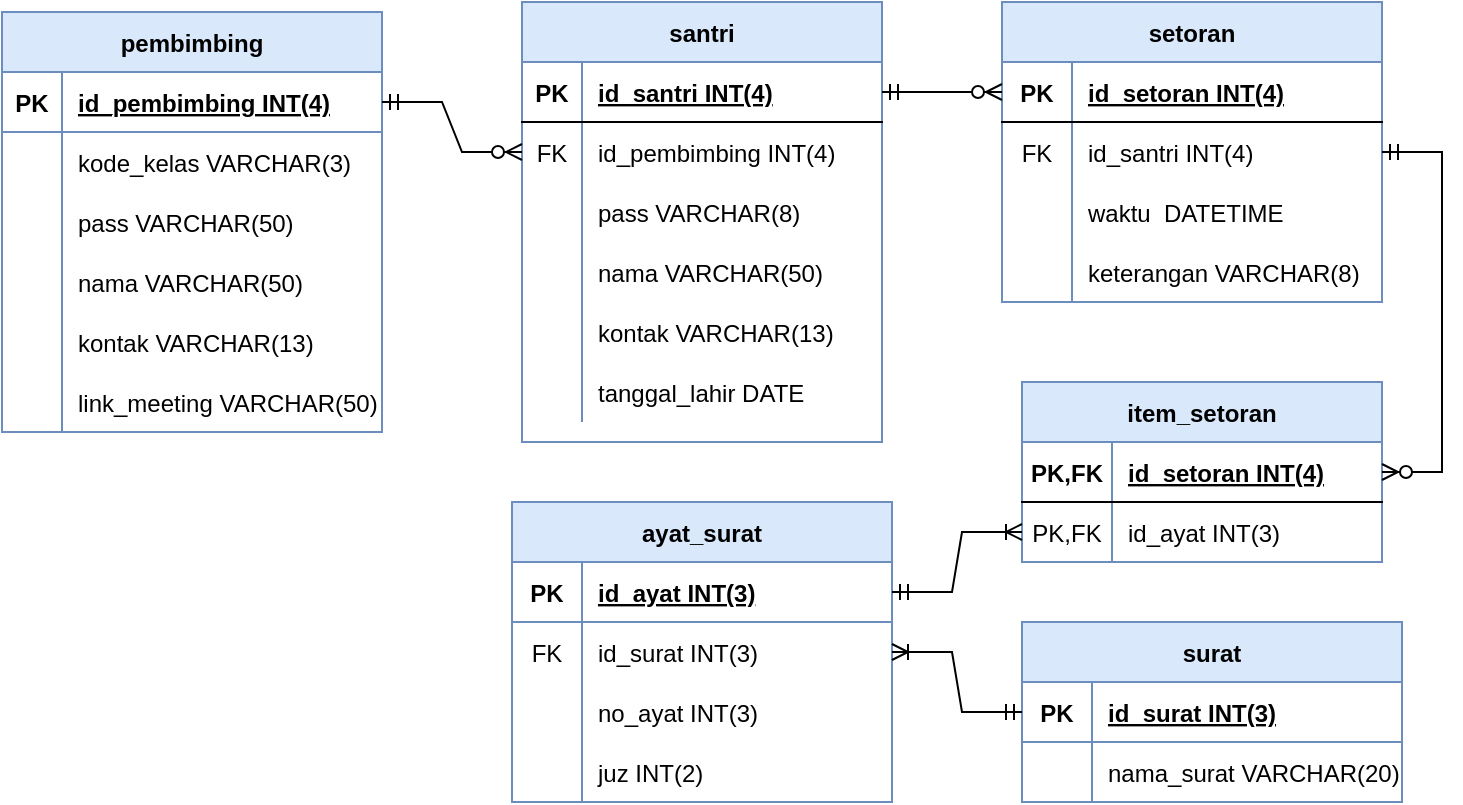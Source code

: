 <mxfile version="17.4.6" type="github">
  <diagram id="Fr9yUJr-Rjl9sP8dLjMn" name="Page-1">
    <mxGraphModel dx="1278" dy="481" grid="1" gridSize="10" guides="1" tooltips="1" connect="1" arrows="1" fold="1" page="1" pageScale="1" pageWidth="827" pageHeight="1169" math="0" shadow="0">
      <root>
        <mxCell id="0" />
        <mxCell id="1" parent="0" />
        <mxCell id="D70l-uoSPsNqt5g8-Inh-1" value="santri" style="shape=table;startSize=30;container=1;collapsible=1;childLayout=tableLayout;fixedRows=1;rowLines=0;fontStyle=1;align=center;resizeLast=1;fillColor=#dae8fc;strokeColor=#6c8ebf;" vertex="1" parent="1">
          <mxGeometry x="280" y="50" width="180" height="220" as="geometry" />
        </mxCell>
        <mxCell id="D70l-uoSPsNqt5g8-Inh-2" value="" style="shape=tableRow;horizontal=0;startSize=0;swimlaneHead=0;swimlaneBody=0;fillColor=none;collapsible=0;dropTarget=0;points=[[0,0.5],[1,0.5]];portConstraint=eastwest;top=0;left=0;right=0;bottom=1;" vertex="1" parent="D70l-uoSPsNqt5g8-Inh-1">
          <mxGeometry y="30" width="180" height="30" as="geometry" />
        </mxCell>
        <mxCell id="D70l-uoSPsNqt5g8-Inh-3" value="PK" style="shape=partialRectangle;connectable=0;fillColor=none;top=0;left=0;bottom=0;right=0;fontStyle=1;overflow=hidden;" vertex="1" parent="D70l-uoSPsNqt5g8-Inh-2">
          <mxGeometry width="30" height="30" as="geometry">
            <mxRectangle width="30" height="30" as="alternateBounds" />
          </mxGeometry>
        </mxCell>
        <mxCell id="D70l-uoSPsNqt5g8-Inh-4" value="id_santri INT(4)" style="shape=partialRectangle;connectable=0;fillColor=none;top=0;left=0;bottom=0;right=0;align=left;spacingLeft=6;fontStyle=5;overflow=hidden;" vertex="1" parent="D70l-uoSPsNqt5g8-Inh-2">
          <mxGeometry x="30" width="150" height="30" as="geometry">
            <mxRectangle width="150" height="30" as="alternateBounds" />
          </mxGeometry>
        </mxCell>
        <mxCell id="D70l-uoSPsNqt5g8-Inh-5" value="" style="shape=tableRow;horizontal=0;startSize=0;swimlaneHead=0;swimlaneBody=0;fillColor=none;collapsible=0;dropTarget=0;points=[[0,0.5],[1,0.5]];portConstraint=eastwest;top=0;left=0;right=0;bottom=0;" vertex="1" parent="D70l-uoSPsNqt5g8-Inh-1">
          <mxGeometry y="60" width="180" height="30" as="geometry" />
        </mxCell>
        <mxCell id="D70l-uoSPsNqt5g8-Inh-6" value="FK" style="shape=partialRectangle;connectable=0;fillColor=none;top=0;left=0;bottom=0;right=0;editable=1;overflow=hidden;" vertex="1" parent="D70l-uoSPsNqt5g8-Inh-5">
          <mxGeometry width="30" height="30" as="geometry">
            <mxRectangle width="30" height="30" as="alternateBounds" />
          </mxGeometry>
        </mxCell>
        <mxCell id="D70l-uoSPsNqt5g8-Inh-7" value="id_pembimbing INT(4)" style="shape=partialRectangle;connectable=0;fillColor=none;top=0;left=0;bottom=0;right=0;align=left;spacingLeft=6;overflow=hidden;" vertex="1" parent="D70l-uoSPsNqt5g8-Inh-5">
          <mxGeometry x="30" width="150" height="30" as="geometry">
            <mxRectangle width="150" height="30" as="alternateBounds" />
          </mxGeometry>
        </mxCell>
        <mxCell id="D70l-uoSPsNqt5g8-Inh-8" value="" style="shape=tableRow;horizontal=0;startSize=0;swimlaneHead=0;swimlaneBody=0;fillColor=none;collapsible=0;dropTarget=0;points=[[0,0.5],[1,0.5]];portConstraint=eastwest;top=0;left=0;right=0;bottom=0;" vertex="1" parent="D70l-uoSPsNqt5g8-Inh-1">
          <mxGeometry y="90" width="180" height="30" as="geometry" />
        </mxCell>
        <mxCell id="D70l-uoSPsNqt5g8-Inh-9" value="" style="shape=partialRectangle;connectable=0;fillColor=none;top=0;left=0;bottom=0;right=0;editable=1;overflow=hidden;" vertex="1" parent="D70l-uoSPsNqt5g8-Inh-8">
          <mxGeometry width="30" height="30" as="geometry">
            <mxRectangle width="30" height="30" as="alternateBounds" />
          </mxGeometry>
        </mxCell>
        <mxCell id="D70l-uoSPsNqt5g8-Inh-10" value="pass VARCHAR(8)" style="shape=partialRectangle;connectable=0;fillColor=none;top=0;left=0;bottom=0;right=0;align=left;spacingLeft=6;overflow=hidden;" vertex="1" parent="D70l-uoSPsNqt5g8-Inh-8">
          <mxGeometry x="30" width="150" height="30" as="geometry">
            <mxRectangle width="150" height="30" as="alternateBounds" />
          </mxGeometry>
        </mxCell>
        <mxCell id="D70l-uoSPsNqt5g8-Inh-11" value="" style="shape=tableRow;horizontal=0;startSize=0;swimlaneHead=0;swimlaneBody=0;fillColor=none;collapsible=0;dropTarget=0;points=[[0,0.5],[1,0.5]];portConstraint=eastwest;top=0;left=0;right=0;bottom=0;" vertex="1" parent="D70l-uoSPsNqt5g8-Inh-1">
          <mxGeometry y="120" width="180" height="30" as="geometry" />
        </mxCell>
        <mxCell id="D70l-uoSPsNqt5g8-Inh-12" value="" style="shape=partialRectangle;connectable=0;fillColor=none;top=0;left=0;bottom=0;right=0;editable=1;overflow=hidden;" vertex="1" parent="D70l-uoSPsNqt5g8-Inh-11">
          <mxGeometry width="30" height="30" as="geometry">
            <mxRectangle width="30" height="30" as="alternateBounds" />
          </mxGeometry>
        </mxCell>
        <mxCell id="D70l-uoSPsNqt5g8-Inh-13" value="nama VARCHAR(50)" style="shape=partialRectangle;connectable=0;fillColor=none;top=0;left=0;bottom=0;right=0;align=left;spacingLeft=6;overflow=hidden;" vertex="1" parent="D70l-uoSPsNqt5g8-Inh-11">
          <mxGeometry x="30" width="150" height="30" as="geometry">
            <mxRectangle width="150" height="30" as="alternateBounds" />
          </mxGeometry>
        </mxCell>
        <mxCell id="D70l-uoSPsNqt5g8-Inh-14" value="" style="shape=tableRow;horizontal=0;startSize=0;swimlaneHead=0;swimlaneBody=0;fillColor=none;collapsible=0;dropTarget=0;points=[[0,0.5],[1,0.5]];portConstraint=eastwest;top=0;left=0;right=0;bottom=0;" vertex="1" parent="D70l-uoSPsNqt5g8-Inh-1">
          <mxGeometry y="150" width="180" height="30" as="geometry" />
        </mxCell>
        <mxCell id="D70l-uoSPsNqt5g8-Inh-15" value="" style="shape=partialRectangle;connectable=0;fillColor=none;top=0;left=0;bottom=0;right=0;editable=1;overflow=hidden;" vertex="1" parent="D70l-uoSPsNqt5g8-Inh-14">
          <mxGeometry width="30" height="30" as="geometry">
            <mxRectangle width="30" height="30" as="alternateBounds" />
          </mxGeometry>
        </mxCell>
        <mxCell id="D70l-uoSPsNqt5g8-Inh-16" value="kontak VARCHAR(13)" style="shape=partialRectangle;connectable=0;fillColor=none;top=0;left=0;bottom=0;right=0;align=left;spacingLeft=6;overflow=hidden;" vertex="1" parent="D70l-uoSPsNqt5g8-Inh-14">
          <mxGeometry x="30" width="150" height="30" as="geometry">
            <mxRectangle width="150" height="30" as="alternateBounds" />
          </mxGeometry>
        </mxCell>
        <mxCell id="D70l-uoSPsNqt5g8-Inh-17" value="" style="shape=tableRow;horizontal=0;startSize=0;swimlaneHead=0;swimlaneBody=0;fillColor=none;collapsible=0;dropTarget=0;points=[[0,0.5],[1,0.5]];portConstraint=eastwest;top=0;left=0;right=0;bottom=0;" vertex="1" parent="D70l-uoSPsNqt5g8-Inh-1">
          <mxGeometry y="180" width="180" height="30" as="geometry" />
        </mxCell>
        <mxCell id="D70l-uoSPsNqt5g8-Inh-18" value="" style="shape=partialRectangle;connectable=0;fillColor=none;top=0;left=0;bottom=0;right=0;editable=1;overflow=hidden;" vertex="1" parent="D70l-uoSPsNqt5g8-Inh-17">
          <mxGeometry width="30" height="30" as="geometry">
            <mxRectangle width="30" height="30" as="alternateBounds" />
          </mxGeometry>
        </mxCell>
        <mxCell id="D70l-uoSPsNqt5g8-Inh-19" value="tanggal_lahir DATE" style="shape=partialRectangle;connectable=0;fillColor=none;top=0;left=0;bottom=0;right=0;align=left;spacingLeft=6;overflow=hidden;" vertex="1" parent="D70l-uoSPsNqt5g8-Inh-17">
          <mxGeometry x="30" width="150" height="30" as="geometry">
            <mxRectangle width="150" height="30" as="alternateBounds" />
          </mxGeometry>
        </mxCell>
        <mxCell id="D70l-uoSPsNqt5g8-Inh-20" value="pembimbing" style="shape=table;startSize=30;container=1;collapsible=1;childLayout=tableLayout;fixedRows=1;rowLines=0;fontStyle=1;align=center;resizeLast=1;fillColor=#dae8fc;strokeColor=#6c8ebf;" vertex="1" parent="1">
          <mxGeometry x="20" y="55" width="190" height="210" as="geometry" />
        </mxCell>
        <mxCell id="D70l-uoSPsNqt5g8-Inh-21" value="" style="shape=tableRow;horizontal=0;startSize=0;swimlaneHead=0;swimlaneBody=0;fillColor=none;collapsible=0;dropTarget=0;points=[[0,0.5],[1,0.5]];portConstraint=eastwest;top=0;left=0;right=0;bottom=1;strokeColor=#6c8ebf;gradientColor=#ffffff;" vertex="1" parent="D70l-uoSPsNqt5g8-Inh-20">
          <mxGeometry y="30" width="190" height="30" as="geometry" />
        </mxCell>
        <mxCell id="D70l-uoSPsNqt5g8-Inh-22" value="PK" style="shape=partialRectangle;connectable=0;fillColor=none;top=0;left=0;bottom=0;right=0;fontStyle=1;overflow=hidden;" vertex="1" parent="D70l-uoSPsNqt5g8-Inh-21">
          <mxGeometry width="30" height="30" as="geometry">
            <mxRectangle width="30" height="30" as="alternateBounds" />
          </mxGeometry>
        </mxCell>
        <mxCell id="D70l-uoSPsNqt5g8-Inh-23" value="id_pembimbing INT(4)" style="shape=partialRectangle;connectable=0;fillColor=none;top=0;left=0;bottom=0;right=0;align=left;spacingLeft=6;fontStyle=5;overflow=hidden;" vertex="1" parent="D70l-uoSPsNqt5g8-Inh-21">
          <mxGeometry x="30" width="160" height="30" as="geometry">
            <mxRectangle width="160" height="30" as="alternateBounds" />
          </mxGeometry>
        </mxCell>
        <mxCell id="D70l-uoSPsNqt5g8-Inh-24" value="" style="shape=tableRow;horizontal=0;startSize=0;swimlaneHead=0;swimlaneBody=0;fillColor=none;collapsible=0;dropTarget=0;points=[[0,0.5],[1,0.5]];portConstraint=eastwest;top=0;left=0;right=0;bottom=0;" vertex="1" parent="D70l-uoSPsNqt5g8-Inh-20">
          <mxGeometry y="60" width="190" height="30" as="geometry" />
        </mxCell>
        <mxCell id="D70l-uoSPsNqt5g8-Inh-25" value="" style="shape=partialRectangle;connectable=0;fillColor=none;top=0;left=0;bottom=0;right=0;editable=1;overflow=hidden;" vertex="1" parent="D70l-uoSPsNqt5g8-Inh-24">
          <mxGeometry width="30" height="30" as="geometry">
            <mxRectangle width="30" height="30" as="alternateBounds" />
          </mxGeometry>
        </mxCell>
        <mxCell id="D70l-uoSPsNqt5g8-Inh-26" value="kode_kelas VARCHAR(3)" style="shape=partialRectangle;connectable=0;fillColor=none;top=0;left=0;bottom=0;right=0;align=left;spacingLeft=6;overflow=hidden;" vertex="1" parent="D70l-uoSPsNqt5g8-Inh-24">
          <mxGeometry x="30" width="160" height="30" as="geometry">
            <mxRectangle width="160" height="30" as="alternateBounds" />
          </mxGeometry>
        </mxCell>
        <mxCell id="D70l-uoSPsNqt5g8-Inh-27" value="" style="shape=tableRow;horizontal=0;startSize=0;swimlaneHead=0;swimlaneBody=0;fillColor=none;collapsible=0;dropTarget=0;points=[[0,0.5],[1,0.5]];portConstraint=eastwest;top=0;left=0;right=0;bottom=0;" vertex="1" parent="D70l-uoSPsNqt5g8-Inh-20">
          <mxGeometry y="90" width="190" height="30" as="geometry" />
        </mxCell>
        <mxCell id="D70l-uoSPsNqt5g8-Inh-28" value="" style="shape=partialRectangle;connectable=0;fillColor=none;top=0;left=0;bottom=0;right=0;editable=1;overflow=hidden;" vertex="1" parent="D70l-uoSPsNqt5g8-Inh-27">
          <mxGeometry width="30" height="30" as="geometry">
            <mxRectangle width="30" height="30" as="alternateBounds" />
          </mxGeometry>
        </mxCell>
        <mxCell id="D70l-uoSPsNqt5g8-Inh-29" value="pass VARCHAR(50)" style="shape=partialRectangle;connectable=0;fillColor=none;top=0;left=0;bottom=0;right=0;align=left;spacingLeft=6;overflow=hidden;" vertex="1" parent="D70l-uoSPsNqt5g8-Inh-27">
          <mxGeometry x="30" width="160" height="30" as="geometry">
            <mxRectangle width="160" height="30" as="alternateBounds" />
          </mxGeometry>
        </mxCell>
        <mxCell id="D70l-uoSPsNqt5g8-Inh-30" value="" style="shape=tableRow;horizontal=0;startSize=0;swimlaneHead=0;swimlaneBody=0;fillColor=none;collapsible=0;dropTarget=0;points=[[0,0.5],[1,0.5]];portConstraint=eastwest;top=0;left=0;right=0;bottom=0;" vertex="1" parent="D70l-uoSPsNqt5g8-Inh-20">
          <mxGeometry y="120" width="190" height="30" as="geometry" />
        </mxCell>
        <mxCell id="D70l-uoSPsNqt5g8-Inh-31" value="" style="shape=partialRectangle;connectable=0;fillColor=none;top=0;left=0;bottom=0;right=0;editable=1;overflow=hidden;" vertex="1" parent="D70l-uoSPsNqt5g8-Inh-30">
          <mxGeometry width="30" height="30" as="geometry">
            <mxRectangle width="30" height="30" as="alternateBounds" />
          </mxGeometry>
        </mxCell>
        <mxCell id="D70l-uoSPsNqt5g8-Inh-32" value="nama VARCHAR(50)" style="shape=partialRectangle;connectable=0;fillColor=none;top=0;left=0;bottom=0;right=0;align=left;spacingLeft=6;overflow=hidden;" vertex="1" parent="D70l-uoSPsNqt5g8-Inh-30">
          <mxGeometry x="30" width="160" height="30" as="geometry">
            <mxRectangle width="160" height="30" as="alternateBounds" />
          </mxGeometry>
        </mxCell>
        <mxCell id="D70l-uoSPsNqt5g8-Inh-33" value="" style="shape=tableRow;horizontal=0;startSize=0;swimlaneHead=0;swimlaneBody=0;fillColor=none;collapsible=0;dropTarget=0;points=[[0,0.5],[1,0.5]];portConstraint=eastwest;top=0;left=0;right=0;bottom=0;" vertex="1" parent="D70l-uoSPsNqt5g8-Inh-20">
          <mxGeometry y="150" width="190" height="30" as="geometry" />
        </mxCell>
        <mxCell id="D70l-uoSPsNqt5g8-Inh-34" value="" style="shape=partialRectangle;connectable=0;fillColor=none;top=0;left=0;bottom=0;right=0;editable=1;overflow=hidden;" vertex="1" parent="D70l-uoSPsNqt5g8-Inh-33">
          <mxGeometry width="30" height="30" as="geometry">
            <mxRectangle width="30" height="30" as="alternateBounds" />
          </mxGeometry>
        </mxCell>
        <mxCell id="D70l-uoSPsNqt5g8-Inh-35" value="kontak VARCHAR(13)" style="shape=partialRectangle;connectable=0;fillColor=none;top=0;left=0;bottom=0;right=0;align=left;spacingLeft=6;overflow=hidden;" vertex="1" parent="D70l-uoSPsNqt5g8-Inh-33">
          <mxGeometry x="30" width="160" height="30" as="geometry">
            <mxRectangle width="160" height="30" as="alternateBounds" />
          </mxGeometry>
        </mxCell>
        <mxCell id="D70l-uoSPsNqt5g8-Inh-36" value="" style="shape=tableRow;horizontal=0;startSize=0;swimlaneHead=0;swimlaneBody=0;fillColor=none;collapsible=0;dropTarget=0;points=[[0,0.5],[1,0.5]];portConstraint=eastwest;top=0;left=0;right=0;bottom=0;" vertex="1" parent="D70l-uoSPsNqt5g8-Inh-20">
          <mxGeometry y="180" width="190" height="30" as="geometry" />
        </mxCell>
        <mxCell id="D70l-uoSPsNqt5g8-Inh-37" value="" style="shape=partialRectangle;connectable=0;fillColor=none;top=0;left=0;bottom=0;right=0;editable=1;overflow=hidden;" vertex="1" parent="D70l-uoSPsNqt5g8-Inh-36">
          <mxGeometry width="30" height="30" as="geometry">
            <mxRectangle width="30" height="30" as="alternateBounds" />
          </mxGeometry>
        </mxCell>
        <mxCell id="D70l-uoSPsNqt5g8-Inh-38" value="link_meeting VARCHAR(50)" style="shape=partialRectangle;connectable=0;fillColor=none;top=0;left=0;bottom=0;right=0;align=left;spacingLeft=6;overflow=hidden;" vertex="1" parent="D70l-uoSPsNqt5g8-Inh-36">
          <mxGeometry x="30" width="160" height="30" as="geometry">
            <mxRectangle width="160" height="30" as="alternateBounds" />
          </mxGeometry>
        </mxCell>
        <mxCell id="D70l-uoSPsNqt5g8-Inh-39" value="setoran" style="shape=table;startSize=30;container=1;collapsible=1;childLayout=tableLayout;fixedRows=1;rowLines=0;fontStyle=1;align=center;resizeLast=1;fillColor=#dae8fc;strokeColor=#6c8ebf;" vertex="1" parent="1">
          <mxGeometry x="520" y="50" width="190" height="150" as="geometry" />
        </mxCell>
        <mxCell id="D70l-uoSPsNqt5g8-Inh-40" value="" style="shape=tableRow;horizontal=0;startSize=0;swimlaneHead=0;swimlaneBody=0;fillColor=none;collapsible=0;dropTarget=0;points=[[0,0.5],[1,0.5]];portConstraint=eastwest;top=0;left=0;right=0;bottom=1;" vertex="1" parent="D70l-uoSPsNqt5g8-Inh-39">
          <mxGeometry y="30" width="190" height="30" as="geometry" />
        </mxCell>
        <mxCell id="D70l-uoSPsNqt5g8-Inh-41" value="PK" style="shape=partialRectangle;connectable=0;fillColor=none;top=0;left=0;bottom=0;right=0;fontStyle=1;overflow=hidden;" vertex="1" parent="D70l-uoSPsNqt5g8-Inh-40">
          <mxGeometry width="35.0" height="30" as="geometry">
            <mxRectangle width="35.0" height="30" as="alternateBounds" />
          </mxGeometry>
        </mxCell>
        <mxCell id="D70l-uoSPsNqt5g8-Inh-42" value="id_setoran INT(4)" style="shape=partialRectangle;connectable=0;fillColor=none;top=0;left=0;bottom=0;right=0;align=left;spacingLeft=6;fontStyle=5;overflow=hidden;" vertex="1" parent="D70l-uoSPsNqt5g8-Inh-40">
          <mxGeometry x="35.0" width="155.0" height="30" as="geometry">
            <mxRectangle width="155.0" height="30" as="alternateBounds" />
          </mxGeometry>
        </mxCell>
        <mxCell id="D70l-uoSPsNqt5g8-Inh-43" value="" style="shape=tableRow;horizontal=0;startSize=0;swimlaneHead=0;swimlaneBody=0;fillColor=none;collapsible=0;dropTarget=0;points=[[0,0.5],[1,0.5]];portConstraint=eastwest;top=0;left=0;right=0;bottom=0;" vertex="1" parent="D70l-uoSPsNqt5g8-Inh-39">
          <mxGeometry y="60" width="190" height="30" as="geometry" />
        </mxCell>
        <mxCell id="D70l-uoSPsNqt5g8-Inh-44" value="FK" style="shape=partialRectangle;connectable=0;fillColor=none;top=0;left=0;bottom=0;right=0;editable=1;overflow=hidden;" vertex="1" parent="D70l-uoSPsNqt5g8-Inh-43">
          <mxGeometry width="35.0" height="30" as="geometry">
            <mxRectangle width="35.0" height="30" as="alternateBounds" />
          </mxGeometry>
        </mxCell>
        <mxCell id="D70l-uoSPsNqt5g8-Inh-45" value="id_santri INT(4)" style="shape=partialRectangle;connectable=0;fillColor=none;top=0;left=0;bottom=0;right=0;align=left;spacingLeft=6;overflow=hidden;" vertex="1" parent="D70l-uoSPsNqt5g8-Inh-43">
          <mxGeometry x="35.0" width="155.0" height="30" as="geometry">
            <mxRectangle width="155.0" height="30" as="alternateBounds" />
          </mxGeometry>
        </mxCell>
        <mxCell id="D70l-uoSPsNqt5g8-Inh-46" value="" style="shape=tableRow;horizontal=0;startSize=0;swimlaneHead=0;swimlaneBody=0;fillColor=none;collapsible=0;dropTarget=0;points=[[0,0.5],[1,0.5]];portConstraint=eastwest;top=0;left=0;right=0;bottom=0;" vertex="1" parent="D70l-uoSPsNqt5g8-Inh-39">
          <mxGeometry y="90" width="190" height="30" as="geometry" />
        </mxCell>
        <mxCell id="D70l-uoSPsNqt5g8-Inh-47" value="" style="shape=partialRectangle;connectable=0;fillColor=none;top=0;left=0;bottom=0;right=0;editable=1;overflow=hidden;" vertex="1" parent="D70l-uoSPsNqt5g8-Inh-46">
          <mxGeometry width="35.0" height="30" as="geometry">
            <mxRectangle width="35.0" height="30" as="alternateBounds" />
          </mxGeometry>
        </mxCell>
        <mxCell id="D70l-uoSPsNqt5g8-Inh-48" value="waktu  DATETIME" style="shape=partialRectangle;connectable=0;fillColor=none;top=0;left=0;bottom=0;right=0;align=left;spacingLeft=6;overflow=hidden;" vertex="1" parent="D70l-uoSPsNqt5g8-Inh-46">
          <mxGeometry x="35.0" width="155.0" height="30" as="geometry">
            <mxRectangle width="155.0" height="30" as="alternateBounds" />
          </mxGeometry>
        </mxCell>
        <mxCell id="D70l-uoSPsNqt5g8-Inh-49" value="" style="shape=tableRow;horizontal=0;startSize=0;swimlaneHead=0;swimlaneBody=0;fillColor=none;collapsible=0;dropTarget=0;points=[[0,0.5],[1,0.5]];portConstraint=eastwest;top=0;left=0;right=0;bottom=0;" vertex="1" parent="D70l-uoSPsNqt5g8-Inh-39">
          <mxGeometry y="120" width="190" height="30" as="geometry" />
        </mxCell>
        <mxCell id="D70l-uoSPsNqt5g8-Inh-50" value="" style="shape=partialRectangle;connectable=0;fillColor=none;top=0;left=0;bottom=0;right=0;editable=1;overflow=hidden;" vertex="1" parent="D70l-uoSPsNqt5g8-Inh-49">
          <mxGeometry width="35.0" height="30" as="geometry">
            <mxRectangle width="35.0" height="30" as="alternateBounds" />
          </mxGeometry>
        </mxCell>
        <mxCell id="D70l-uoSPsNqt5g8-Inh-51" value="keterangan VARCHAR(8)" style="shape=partialRectangle;connectable=0;fillColor=none;top=0;left=0;bottom=0;right=0;align=left;spacingLeft=6;overflow=hidden;" vertex="1" parent="D70l-uoSPsNqt5g8-Inh-49">
          <mxGeometry x="35.0" width="155.0" height="30" as="geometry">
            <mxRectangle width="155.0" height="30" as="alternateBounds" />
          </mxGeometry>
        </mxCell>
        <mxCell id="D70l-uoSPsNqt5g8-Inh-52" value="item_setoran" style="shape=table;startSize=30;container=1;collapsible=1;childLayout=tableLayout;fixedRows=1;rowLines=0;fontStyle=1;align=center;resizeLast=1;fillColor=#dae8fc;strokeColor=#6c8ebf;" vertex="1" parent="1">
          <mxGeometry x="530" y="240" width="180" height="90" as="geometry" />
        </mxCell>
        <mxCell id="D70l-uoSPsNqt5g8-Inh-53" value="" style="shape=tableRow;horizontal=0;startSize=0;swimlaneHead=0;swimlaneBody=0;fillColor=none;collapsible=0;dropTarget=0;points=[[0,0.5],[1,0.5]];portConstraint=eastwest;top=0;left=0;right=0;bottom=1;" vertex="1" parent="D70l-uoSPsNqt5g8-Inh-52">
          <mxGeometry y="30" width="180" height="30" as="geometry" />
        </mxCell>
        <mxCell id="D70l-uoSPsNqt5g8-Inh-54" value="PK,FK" style="shape=partialRectangle;connectable=0;fillColor=none;top=0;left=0;bottom=0;right=0;fontStyle=1;overflow=hidden;" vertex="1" parent="D70l-uoSPsNqt5g8-Inh-53">
          <mxGeometry width="45" height="30" as="geometry">
            <mxRectangle width="45" height="30" as="alternateBounds" />
          </mxGeometry>
        </mxCell>
        <mxCell id="D70l-uoSPsNqt5g8-Inh-55" value="id_setoran INT(4)" style="shape=partialRectangle;connectable=0;fillColor=none;top=0;left=0;bottom=0;right=0;align=left;spacingLeft=6;fontStyle=5;overflow=hidden;" vertex="1" parent="D70l-uoSPsNqt5g8-Inh-53">
          <mxGeometry x="45" width="135" height="30" as="geometry">
            <mxRectangle width="135" height="30" as="alternateBounds" />
          </mxGeometry>
        </mxCell>
        <mxCell id="D70l-uoSPsNqt5g8-Inh-56" value="" style="shape=tableRow;horizontal=0;startSize=0;swimlaneHead=0;swimlaneBody=0;fillColor=none;collapsible=0;dropTarget=0;points=[[0,0.5],[1,0.5]];portConstraint=eastwest;top=0;left=0;right=0;bottom=0;" vertex="1" parent="D70l-uoSPsNqt5g8-Inh-52">
          <mxGeometry y="60" width="180" height="30" as="geometry" />
        </mxCell>
        <mxCell id="D70l-uoSPsNqt5g8-Inh-57" value="PK,FK" style="shape=partialRectangle;connectable=0;fillColor=none;top=0;left=0;bottom=0;right=0;editable=1;overflow=hidden;" vertex="1" parent="D70l-uoSPsNqt5g8-Inh-56">
          <mxGeometry width="45" height="30" as="geometry">
            <mxRectangle width="45" height="30" as="alternateBounds" />
          </mxGeometry>
        </mxCell>
        <mxCell id="D70l-uoSPsNqt5g8-Inh-58" value="id_ayat INT(3)" style="shape=partialRectangle;connectable=0;fillColor=none;top=0;left=0;bottom=0;right=0;align=left;spacingLeft=6;overflow=hidden;" vertex="1" parent="D70l-uoSPsNqt5g8-Inh-56">
          <mxGeometry x="45" width="135" height="30" as="geometry">
            <mxRectangle width="135" height="30" as="alternateBounds" />
          </mxGeometry>
        </mxCell>
        <mxCell id="D70l-uoSPsNqt5g8-Inh-59" value="surat" style="shape=table;startSize=30;container=1;collapsible=1;childLayout=tableLayout;fixedRows=1;rowLines=0;fontStyle=1;align=center;resizeLast=1;fillColor=#dae8fc;strokeColor=#6c8ebf;" vertex="1" parent="1">
          <mxGeometry x="530" y="360" width="190" height="90" as="geometry" />
        </mxCell>
        <mxCell id="D70l-uoSPsNqt5g8-Inh-60" value="" style="shape=tableRow;horizontal=0;startSize=0;swimlaneHead=0;swimlaneBody=0;fillColor=none;collapsible=0;dropTarget=0;points=[[0,0.5],[1,0.5]];portConstraint=eastwest;top=0;left=0;right=0;bottom=1;strokeColor=#6c8ebf;gradientColor=#ffffff;" vertex="1" parent="D70l-uoSPsNqt5g8-Inh-59">
          <mxGeometry y="30" width="190" height="30" as="geometry" />
        </mxCell>
        <mxCell id="D70l-uoSPsNqt5g8-Inh-61" value="PK" style="shape=partialRectangle;connectable=0;fillColor=none;top=0;left=0;bottom=0;right=0;fontStyle=1;overflow=hidden;" vertex="1" parent="D70l-uoSPsNqt5g8-Inh-60">
          <mxGeometry width="35" height="30" as="geometry">
            <mxRectangle width="35" height="30" as="alternateBounds" />
          </mxGeometry>
        </mxCell>
        <mxCell id="D70l-uoSPsNqt5g8-Inh-62" value="id_surat INT(3)" style="shape=partialRectangle;connectable=0;fillColor=none;top=0;left=0;bottom=0;right=0;align=left;spacingLeft=6;fontStyle=5;overflow=hidden;" vertex="1" parent="D70l-uoSPsNqt5g8-Inh-60">
          <mxGeometry x="35" width="155" height="30" as="geometry">
            <mxRectangle width="155" height="30" as="alternateBounds" />
          </mxGeometry>
        </mxCell>
        <mxCell id="D70l-uoSPsNqt5g8-Inh-63" value="" style="shape=tableRow;horizontal=0;startSize=0;swimlaneHead=0;swimlaneBody=0;fillColor=none;collapsible=0;dropTarget=0;points=[[0,0.5],[1,0.5]];portConstraint=eastwest;top=0;left=0;right=0;bottom=0;" vertex="1" parent="D70l-uoSPsNqt5g8-Inh-59">
          <mxGeometry y="60" width="190" height="30" as="geometry" />
        </mxCell>
        <mxCell id="D70l-uoSPsNqt5g8-Inh-64" value="" style="shape=partialRectangle;connectable=0;fillColor=none;top=0;left=0;bottom=0;right=0;editable=1;overflow=hidden;" vertex="1" parent="D70l-uoSPsNqt5g8-Inh-63">
          <mxGeometry width="35" height="30" as="geometry">
            <mxRectangle width="35" height="30" as="alternateBounds" />
          </mxGeometry>
        </mxCell>
        <mxCell id="D70l-uoSPsNqt5g8-Inh-65" value="nama_surat VARCHAR(20)" style="shape=partialRectangle;connectable=0;fillColor=none;top=0;left=0;bottom=0;right=0;align=left;spacingLeft=6;overflow=hidden;" vertex="1" parent="D70l-uoSPsNqt5g8-Inh-63">
          <mxGeometry x="35" width="155" height="30" as="geometry">
            <mxRectangle width="155" height="30" as="alternateBounds" />
          </mxGeometry>
        </mxCell>
        <mxCell id="D70l-uoSPsNqt5g8-Inh-66" value="" style="edgeStyle=entityRelationEdgeStyle;fontSize=12;html=1;endArrow=ERzeroToMany;startArrow=ERmandOne;rounded=0;entryX=0;entryY=0.5;entryDx=0;entryDy=0;exitX=1;exitY=0.5;exitDx=0;exitDy=0;" edge="1" parent="1" source="D70l-uoSPsNqt5g8-Inh-2" target="D70l-uoSPsNqt5g8-Inh-40">
          <mxGeometry width="100" height="100" relative="1" as="geometry">
            <mxPoint x="425" y="155" as="sourcePoint" />
            <mxPoint x="640" y="210" as="targetPoint" />
          </mxGeometry>
        </mxCell>
        <mxCell id="D70l-uoSPsNqt5g8-Inh-67" value="" style="edgeStyle=entityRelationEdgeStyle;fontSize=12;html=1;endArrow=ERzeroToMany;startArrow=ERmandOne;rounded=0;entryX=0;entryY=0.5;entryDx=0;entryDy=0;exitX=1;exitY=0.5;exitDx=0;exitDy=0;" edge="1" parent="1" source="D70l-uoSPsNqt5g8-Inh-21" target="D70l-uoSPsNqt5g8-Inh-5">
          <mxGeometry width="100" height="100" relative="1" as="geometry">
            <mxPoint x="720" y="110" as="sourcePoint" />
            <mxPoint x="630" y="250" as="targetPoint" />
          </mxGeometry>
        </mxCell>
        <mxCell id="D70l-uoSPsNqt5g8-Inh-68" value="" style="edgeStyle=entityRelationEdgeStyle;fontSize=12;html=1;endArrow=ERzeroToMany;startArrow=ERmandOne;rounded=0;entryX=1;entryY=0.5;entryDx=0;entryDy=0;exitX=1;exitY=0.5;exitDx=0;exitDy=0;" edge="1" parent="1" source="D70l-uoSPsNqt5g8-Inh-43" target="D70l-uoSPsNqt5g8-Inh-53">
          <mxGeometry width="100" height="100" relative="1" as="geometry">
            <mxPoint x="750" y="125" as="sourcePoint" />
            <mxPoint x="630" y="250" as="targetPoint" />
          </mxGeometry>
        </mxCell>
        <mxCell id="D70l-uoSPsNqt5g8-Inh-69" value="ayat_surat" style="shape=table;startSize=30;container=1;collapsible=1;childLayout=tableLayout;fixedRows=1;rowLines=0;fontStyle=1;align=center;resizeLast=1;fillColor=#dae8fc;strokeColor=#6c8ebf;" vertex="1" parent="1">
          <mxGeometry x="275" y="300" width="190" height="150" as="geometry" />
        </mxCell>
        <mxCell id="D70l-uoSPsNqt5g8-Inh-70" value="" style="shape=tableRow;horizontal=0;startSize=0;swimlaneHead=0;swimlaneBody=0;fillColor=none;collapsible=0;dropTarget=0;points=[[0,0.5],[1,0.5]];portConstraint=eastwest;top=0;left=0;right=0;bottom=1;strokeColor=#6c8ebf;gradientColor=#ffffff;" vertex="1" parent="D70l-uoSPsNqt5g8-Inh-69">
          <mxGeometry y="30" width="190" height="30" as="geometry" />
        </mxCell>
        <mxCell id="D70l-uoSPsNqt5g8-Inh-71" value="PK" style="shape=partialRectangle;connectable=0;fillColor=none;top=0;left=0;bottom=0;right=0;fontStyle=1;overflow=hidden;" vertex="1" parent="D70l-uoSPsNqt5g8-Inh-70">
          <mxGeometry width="35" height="30" as="geometry">
            <mxRectangle width="35" height="30" as="alternateBounds" />
          </mxGeometry>
        </mxCell>
        <mxCell id="D70l-uoSPsNqt5g8-Inh-72" value="id_ayat INT(3)" style="shape=partialRectangle;connectable=0;fillColor=none;top=0;left=0;bottom=0;right=0;align=left;spacingLeft=6;fontStyle=5;overflow=hidden;" vertex="1" parent="D70l-uoSPsNqt5g8-Inh-70">
          <mxGeometry x="35" width="155" height="30" as="geometry">
            <mxRectangle width="155" height="30" as="alternateBounds" />
          </mxGeometry>
        </mxCell>
        <mxCell id="D70l-uoSPsNqt5g8-Inh-73" value="" style="shape=tableRow;horizontal=0;startSize=0;swimlaneHead=0;swimlaneBody=0;fillColor=none;collapsible=0;dropTarget=0;points=[[0,0.5],[1,0.5]];portConstraint=eastwest;top=0;left=0;right=0;bottom=0;" vertex="1" parent="D70l-uoSPsNqt5g8-Inh-69">
          <mxGeometry y="60" width="190" height="30" as="geometry" />
        </mxCell>
        <mxCell id="D70l-uoSPsNqt5g8-Inh-74" value="FK" style="shape=partialRectangle;connectable=0;fillColor=none;top=0;left=0;bottom=0;right=0;editable=1;overflow=hidden;" vertex="1" parent="D70l-uoSPsNqt5g8-Inh-73">
          <mxGeometry width="35" height="30" as="geometry">
            <mxRectangle width="35" height="30" as="alternateBounds" />
          </mxGeometry>
        </mxCell>
        <mxCell id="D70l-uoSPsNqt5g8-Inh-75" value="id_surat INT(3)" style="shape=partialRectangle;connectable=0;fillColor=none;top=0;left=0;bottom=0;right=0;align=left;spacingLeft=6;overflow=hidden;" vertex="1" parent="D70l-uoSPsNqt5g8-Inh-73">
          <mxGeometry x="35" width="155" height="30" as="geometry">
            <mxRectangle width="155" height="30" as="alternateBounds" />
          </mxGeometry>
        </mxCell>
        <mxCell id="D70l-uoSPsNqt5g8-Inh-76" value="" style="shape=tableRow;horizontal=0;startSize=0;swimlaneHead=0;swimlaneBody=0;fillColor=none;collapsible=0;dropTarget=0;points=[[0,0.5],[1,0.5]];portConstraint=eastwest;top=0;left=0;right=0;bottom=0;" vertex="1" parent="D70l-uoSPsNqt5g8-Inh-69">
          <mxGeometry y="90" width="190" height="30" as="geometry" />
        </mxCell>
        <mxCell id="D70l-uoSPsNqt5g8-Inh-77" value="" style="shape=partialRectangle;connectable=0;fillColor=none;top=0;left=0;bottom=0;right=0;editable=1;overflow=hidden;" vertex="1" parent="D70l-uoSPsNqt5g8-Inh-76">
          <mxGeometry width="35" height="30" as="geometry">
            <mxRectangle width="35" height="30" as="alternateBounds" />
          </mxGeometry>
        </mxCell>
        <mxCell id="D70l-uoSPsNqt5g8-Inh-78" value="no_ayat INT(3)" style="shape=partialRectangle;connectable=0;fillColor=none;top=0;left=0;bottom=0;right=0;align=left;spacingLeft=6;overflow=hidden;" vertex="1" parent="D70l-uoSPsNqt5g8-Inh-76">
          <mxGeometry x="35" width="155" height="30" as="geometry">
            <mxRectangle width="155" height="30" as="alternateBounds" />
          </mxGeometry>
        </mxCell>
        <mxCell id="D70l-uoSPsNqt5g8-Inh-79" value="" style="shape=tableRow;horizontal=0;startSize=0;swimlaneHead=0;swimlaneBody=0;fillColor=none;collapsible=0;dropTarget=0;points=[[0,0.5],[1,0.5]];portConstraint=eastwest;top=0;left=0;right=0;bottom=0;" vertex="1" parent="D70l-uoSPsNqt5g8-Inh-69">
          <mxGeometry y="120" width="190" height="30" as="geometry" />
        </mxCell>
        <mxCell id="D70l-uoSPsNqt5g8-Inh-80" value="" style="shape=partialRectangle;connectable=0;fillColor=none;top=0;left=0;bottom=0;right=0;editable=1;overflow=hidden;" vertex="1" parent="D70l-uoSPsNqt5g8-Inh-79">
          <mxGeometry width="35" height="30" as="geometry">
            <mxRectangle width="35" height="30" as="alternateBounds" />
          </mxGeometry>
        </mxCell>
        <mxCell id="D70l-uoSPsNqt5g8-Inh-81" value="juz INT(2)" style="shape=partialRectangle;connectable=0;fillColor=none;top=0;left=0;bottom=0;right=0;align=left;spacingLeft=6;overflow=hidden;" vertex="1" parent="D70l-uoSPsNqt5g8-Inh-79">
          <mxGeometry x="35" width="155" height="30" as="geometry">
            <mxRectangle width="155" height="30" as="alternateBounds" />
          </mxGeometry>
        </mxCell>
        <mxCell id="D70l-uoSPsNqt5g8-Inh-82" value="" style="edgeStyle=entityRelationEdgeStyle;fontSize=12;html=1;endArrow=ERoneToMany;startArrow=ERmandOne;rounded=0;exitX=0;exitY=0.5;exitDx=0;exitDy=0;entryX=1;entryY=0.5;entryDx=0;entryDy=0;" edge="1" parent="1" source="D70l-uoSPsNqt5g8-Inh-60" target="D70l-uoSPsNqt5g8-Inh-73">
          <mxGeometry width="100" height="100" relative="1" as="geometry">
            <mxPoint x="450" y="480" as="sourcePoint" />
            <mxPoint x="465" y="375" as="targetPoint" />
          </mxGeometry>
        </mxCell>
        <mxCell id="D70l-uoSPsNqt5g8-Inh-83" value="" style="edgeStyle=entityRelationEdgeStyle;fontSize=12;html=1;endArrow=ERoneToMany;startArrow=ERmandOne;rounded=0;exitX=1;exitY=0.5;exitDx=0;exitDy=0;" edge="1" parent="1" source="D70l-uoSPsNqt5g8-Inh-70" target="D70l-uoSPsNqt5g8-Inh-56">
          <mxGeometry width="100" height="100" relative="1" as="geometry">
            <mxPoint x="530" y="360" as="sourcePoint" />
            <mxPoint x="630" y="260" as="targetPoint" />
          </mxGeometry>
        </mxCell>
      </root>
    </mxGraphModel>
  </diagram>
</mxfile>
